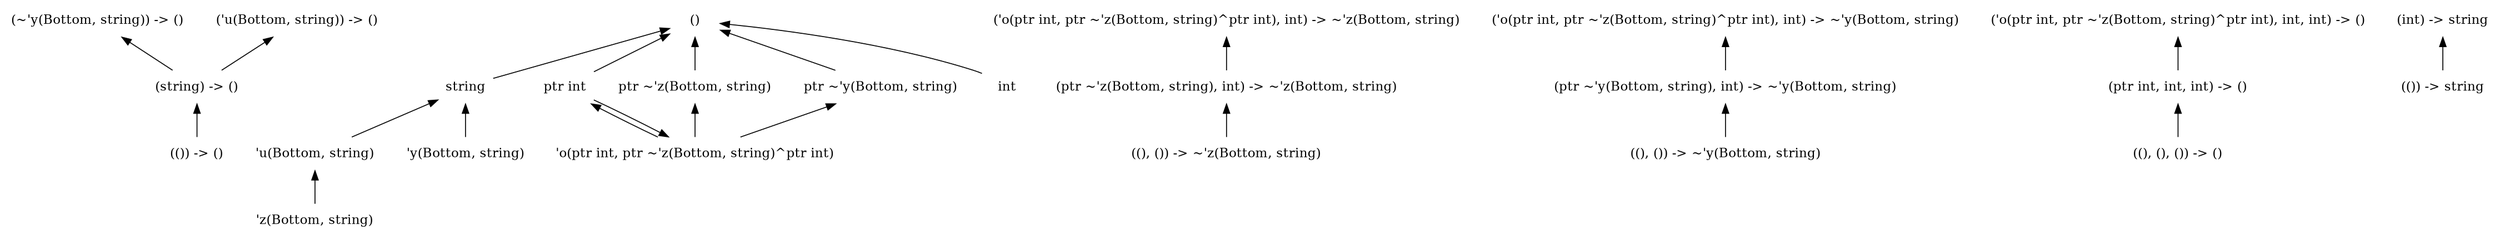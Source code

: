 digraph order {
  graph [
    size = "30,10"
    ];
  node [
    shape = none
    ];
  edge [
    dir = back
    ];
  "(string) -> ()"
  "(()) -> ()"
  "string"
  "('o(ptr int, ptr ~'z(Bottom, string)^ptr int), int) -> ~'z(Bottom, string)"
  "('o(ptr int, ptr ~'z(Bottom, string)^ptr int), int) -> ~'y(Bottom, string)"
  "'u(Bottom, string)"
  "(ptr ~'y(Bottom, string), int) -> ~'y(Bottom, string)"
  "(ptr int, int, int) -> ()"
  "()"
  "'o(ptr int, ptr ~'z(Bottom, string)^ptr int)"
  "((), ()) -> ~'z(Bottom, string)"
  "'z(Bottom, string)"
  "(~'y(Bottom, string)) -> ()"
  "'y(Bottom, string)"
  "(ptr ~'z(Bottom, string), int) -> ~'z(Bottom, string)"
  "ptr int"
  "((), (), ()) -> ()"
  "ptr ~'z(Bottom, string)"
  "(()) -> string"
  "('u(Bottom, string)) -> ()"
  "(int) -> string"
  "('o(ptr int, ptr ~'z(Bottom, string)^ptr int), int, int) -> ()"
  "ptr ~'y(Bottom, string)"
  "int"
  "((), ()) -> ~'y(Bottom, string)"
  "(string) -> ()" -> "(()) -> ()"
  "(~'y(Bottom, string)) -> ()" -> "(string) -> ()"
  "string" -> "'u(Bottom, string)"
  "string" -> "'y(Bottom, string)"
  "(ptr ~'z(Bottom, string), int) -> ~'z(Bottom, string)" -> "((), ()) -> ~'z(Bottom, string)"
  "ptr int" -> "'o(ptr int, ptr ~'z(Bottom, string)^ptr int)"
  "ptr ~'z(Bottom, string)" -> "'o(ptr int, ptr ~'z(Bottom, string)^ptr int)"
  "('u(Bottom, string)) -> ()" -> "(string) -> ()"
  "('o(ptr int, ptr ~'z(Bottom, string)^ptr int), int) -> ~'z(Bottom, string)" -> "(ptr ~'z(Bottom, string), int) -> ~'z(Bottom, string)"
  "('o(ptr int, ptr ~'z(Bottom, string)^ptr int), int) -> ~'y(Bottom, string)" -> "(ptr ~'y(Bottom, string), int) -> ~'y(Bottom, string)"
  "(int) -> string" -> "(()) -> string"
  "'u(Bottom, string)" -> "'z(Bottom, string)"
  "(ptr ~'y(Bottom, string), int) -> ~'y(Bottom, string)" -> "((), ()) -> ~'y(Bottom, string)"
  "('o(ptr int, ptr ~'z(Bottom, string)^ptr int), int, int) -> ()" -> "(ptr int, int, int) -> ()"
  "ptr ~'y(Bottom, string)" -> "'o(ptr int, ptr ~'z(Bottom, string)^ptr int)"
  "(ptr int, int, int) -> ()" -> "((), (), ()) -> ()"
  "()" -> "string"
  "()" -> "ptr ~'z(Bottom, string)"
  "()" -> "ptr ~'y(Bottom, string)"
  "()" -> "ptr int"
  "()" -> "int"
  "'o(ptr int, ptr ~'z(Bottom, string)^ptr int)" -> "ptr int"
}